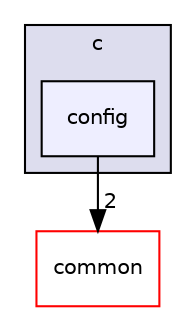 digraph "include/launchdarkly/server_side/bindings/c/config" {
  compound=true
  node [ fontsize="10", fontname="Helvetica"];
  edge [ labelfontsize="10", labelfontname="Helvetica"];
  subgraph clusterdir_13b523482d186c9527fb1838247a5093 {
    graph [ bgcolor="#ddddee", pencolor="black", label="c" fontname="Helvetica", fontsize="10", URL="dir_13b523482d186c9527fb1838247a5093.html"]
  dir_b963ce02278de7f169621fa596441142 [shape=box, label="config", style="filled", fillcolor="#eeeeff", pencolor="black", URL="dir_b963ce02278de7f169621fa596441142.html"];
  }
  dir_bdd9a5d540de89e9fe90efdfc6973a4f [shape=box label="common" fillcolor="white" style="filled" color="red" URL="dir_bdd9a5d540de89e9fe90efdfc6973a4f.html"];
  dir_b963ce02278de7f169621fa596441142->dir_bdd9a5d540de89e9fe90efdfc6973a4f [headlabel="2", labeldistance=1.5 headhref="dir_000033_000000.html"];
}
